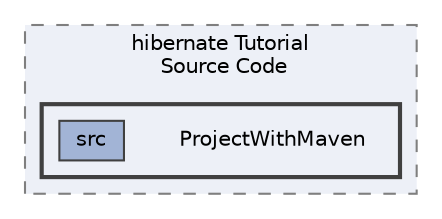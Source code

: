 digraph "E:/@durgesh_java_Dev/hibernate Tutorial Source Code/ProjectWithMaven"
{
 // LATEX_PDF_SIZE
  bgcolor="transparent";
  edge [fontname=Helvetica,fontsize=10,labelfontname=Helvetica,labelfontsize=10];
  node [fontname=Helvetica,fontsize=10,shape=box,height=0.2,width=0.4];
  compound=true
  subgraph clusterdir_1db8e006d960268e8b76953bbca9b8ba {
    graph [ bgcolor="#edf0f7", pencolor="grey50", label="hibernate Tutorial\l Source Code", fontname=Helvetica,fontsize=10 style="filled,dashed", URL="dir_1db8e006d960268e8b76953bbca9b8ba.html",tooltip=""]
  subgraph clusterdir_7093871565cbdb7ac7631c4f8fe2092b {
    graph [ bgcolor="#edf0f7", pencolor="grey25", label="", fontname=Helvetica,fontsize=10 style="filled,bold", URL="dir_7093871565cbdb7ac7631c4f8fe2092b.html",tooltip=""]
    dir_7093871565cbdb7ac7631c4f8fe2092b [shape=plaintext, label="ProjectWithMaven"];
  dir_e4442b6e5e82d77274b2ff620ab51d74 [label="src", fillcolor="#a2b4d6", color="grey25", style="filled", URL="dir_e4442b6e5e82d77274b2ff620ab51d74.html",tooltip=""];
  }
  }
}
